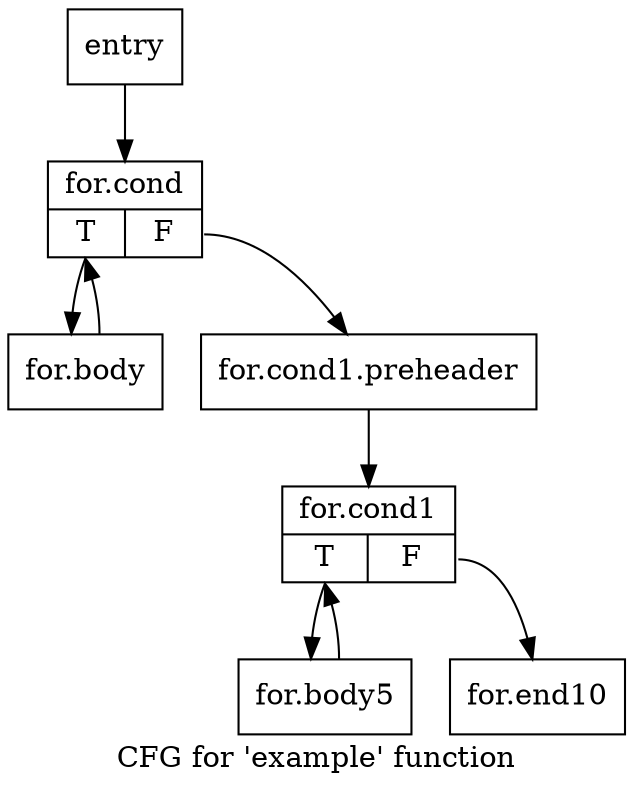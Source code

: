 digraph "CFG for 'example' function" {
	label="CFG for 'example' function";

	Node0x7ffae0e0f930 [shape=record,label="{entry}"];
	Node0x7ffae0e0f930 -> Node0x7ffae0e0f9e0;
	Node0x7ffae0e0f9e0 [shape=record,label="{for.cond|{<s0>T|<s1>F}}"];
	Node0x7ffae0e0f9e0:s0 -> Node0x7ffae0e0fb10;
	Node0x7ffae0e0f9e0:s1 -> Node0x7ffae0e0fd10;
	Node0x7ffae0e0fd10 [shape=record,label="{for.cond1.preheader}"];
	Node0x7ffae0e0fd10 -> Node0x7ffae0e0fe50;
	Node0x7ffae0e0fb10 [shape=record,label="{for.body}"];
	Node0x7ffae0e0fb10 -> Node0x7ffae0e0f9e0;
	Node0x7ffae0e0fe50 [shape=record,label="{for.cond1|{<s0>T|<s1>F}}"];
	Node0x7ffae0e0fe50:s0 -> Node0x7ffae0e10210;
	Node0x7ffae0e0fe50:s1 -> Node0x7ffae0e105a0;
	Node0x7ffae0e10210 [shape=record,label="{for.body5}"];
	Node0x7ffae0e10210 -> Node0x7ffae0e0fe50;
	Node0x7ffae0e105a0 [shape=record,label="{for.end10}"];
}
